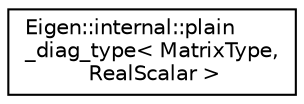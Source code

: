 digraph "Graphical Class Hierarchy"
{
  edge [fontname="Helvetica",fontsize="10",labelfontname="Helvetica",labelfontsize="10"];
  node [fontname="Helvetica",fontsize="10",shape=record];
  rankdir="LR";
  Node1 [label="Eigen::internal::plain\l_diag_type\< MatrixType,\l RealScalar \>",height=0.2,width=0.4,color="black", fillcolor="white", style="filled",URL="$struct_eigen_1_1internal_1_1plain__diag__type.html"];
}
